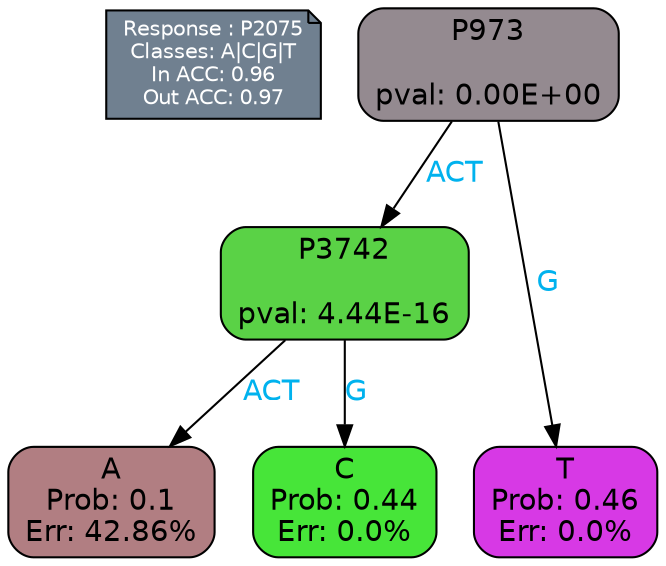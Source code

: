 digraph Tree {
node [shape=box, style="filled, rounded", color="black", fontname=helvetica] ;
graph [ranksep=equally, splines=polylines, bgcolor=transparent, dpi=600] ;
edge [fontname=helvetica] ;
LEGEND [label="Response : P2075
Classes: A|C|G|T
In ACC: 0.96
Out ACC: 0.97
",shape=note,align=left,style=filled,fillcolor="slategray",fontcolor="white",fontsize=10];1 [label="P973

pval: 0.00E+00", fillcolor="#948a90"] ;
2 [label="P3742

pval: 4.44E-16", fillcolor="#5ad246"] ;
3 [label="A
Prob: 0.1
Err: 42.86%", fillcolor="#b17e82"] ;
4 [label="C
Prob: 0.44
Err: 0.0%", fillcolor="#47e539"] ;
5 [label="T
Prob: 0.46
Err: 0.0%", fillcolor="#d739e5"] ;
1 -> 2 [label="ACT",fontcolor=deepskyblue2] ;
1 -> 5 [label="G",fontcolor=deepskyblue2] ;
2 -> 3 [label="ACT",fontcolor=deepskyblue2] ;
2 -> 4 [label="G",fontcolor=deepskyblue2] ;
{rank = same; 3;4;5;}{rank = same; LEGEND;1;}}